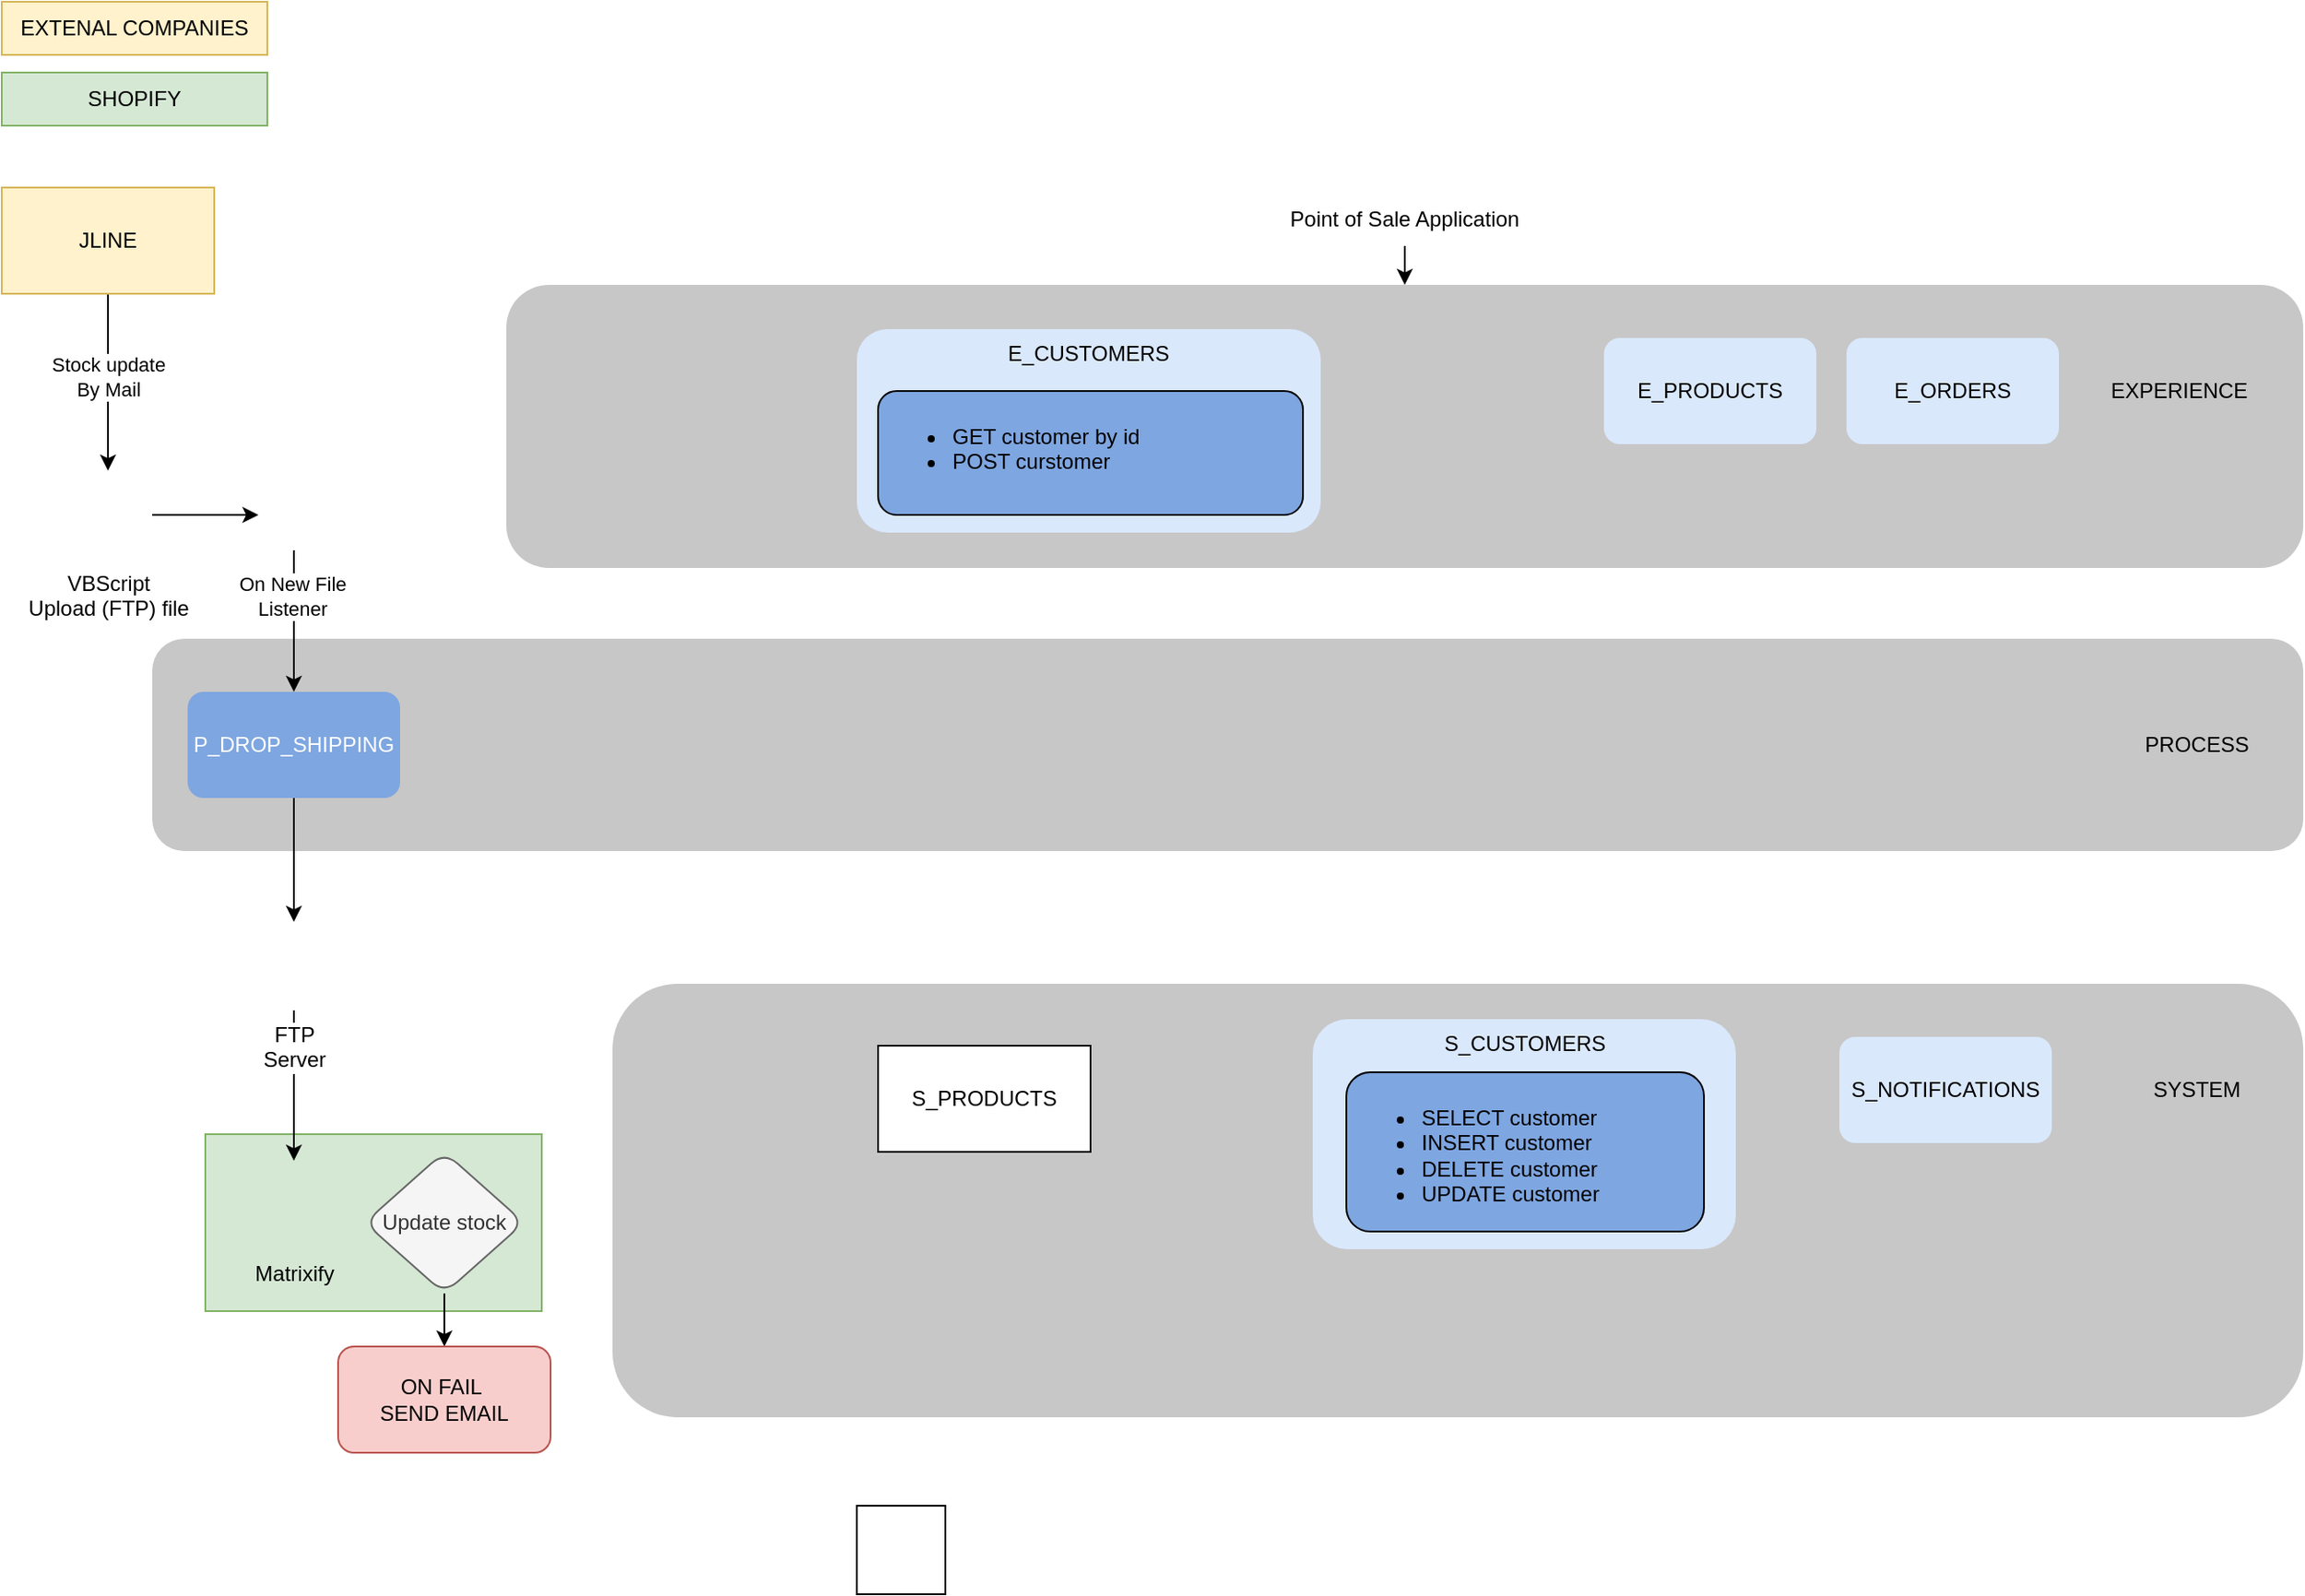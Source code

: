 <mxfile version="15.6.2" type="github">
  <diagram id="kQYQ7ZY42pBOONnznJGe" name="Page-1">
    <mxGraphModel dx="1837" dy="957" grid="1" gridSize="10" guides="1" tooltips="1" connect="1" arrows="1" fold="1" page="1" pageScale="1" pageWidth="850" pageHeight="1100" math="0" shadow="0">
      <root>
        <mxCell id="0" />
        <mxCell id="1" parent="0" />
        <mxCell id="GL0h9EJTpY5fYc8BiBwz-1" value="" style="rounded=1;whiteSpace=wrap;html=1;strokeColor=none;fillColor=#C7C7C7;" vertex="1" parent="1">
          <mxGeometry x="390" y="575" width="955" height="245" as="geometry" />
        </mxCell>
        <mxCell id="ZSADZLsk4UOC9W3OqM0E-66" value="" style="rounded=1;whiteSpace=wrap;html=1;strokeColor=none;fillColor=#C7C7C7;" parent="1" vertex="1">
          <mxGeometry x="330" y="180" width="1015" height="160" as="geometry" />
        </mxCell>
        <mxCell id="ZSADZLsk4UOC9W3OqM0E-60" value="" style="rounded=0;whiteSpace=wrap;html=1;strokeColor=#82b366;fillColor=#d5e8d4;" parent="1" vertex="1">
          <mxGeometry x="160" y="660" width="190" height="100" as="geometry" />
        </mxCell>
        <mxCell id="ZSADZLsk4UOC9W3OqM0E-17" value="EXPERIENCE" style="text;html=1;strokeColor=none;fillColor=none;align=center;verticalAlign=middle;whiteSpace=wrap;rounded=0;" parent="1" vertex="1">
          <mxGeometry x="1225" y="225" width="100" height="30" as="geometry" />
        </mxCell>
        <mxCell id="ZSADZLsk4UOC9W3OqM0E-18" value="" style="group" parent="1" vertex="1" connectable="0">
          <mxGeometry x="767" y="90" width="141" height="80" as="geometry" />
        </mxCell>
        <mxCell id="ZSADZLsk4UOC9W3OqM0E-14" value="" style="shape=image;html=1;verticalAlign=top;verticalLabelPosition=bottom;labelBackgroundColor=#ffffff;imageAspect=0;aspect=fixed;image=https://cdn4.iconfinder.com/data/icons/essential-3/32/368-Computer-128.png;strokeColor=default;" parent="ZSADZLsk4UOC9W3OqM0E-18" vertex="1">
          <mxGeometry x="51.5" width="38" height="38" as="geometry" />
        </mxCell>
        <mxCell id="ZSADZLsk4UOC9W3OqM0E-15" value="Point of Sale Application" style="text;html=1;strokeColor=none;fillColor=none;align=center;verticalAlign=middle;whiteSpace=wrap;rounded=0;" parent="ZSADZLsk4UOC9W3OqM0E-18" vertex="1">
          <mxGeometry y="38" width="141" height="30" as="geometry" />
        </mxCell>
        <mxCell id="ZSADZLsk4UOC9W3OqM0E-20" value="E_CUSTOMERS" style="rounded=1;whiteSpace=wrap;html=1;strokeColor=none;fillColor=#dae8fc;verticalAlign=top;" parent="1" vertex="1">
          <mxGeometry x="528" y="205" width="262" height="115" as="geometry" />
        </mxCell>
        <mxCell id="ZSADZLsk4UOC9W3OqM0E-21" value="E_PRODUCTS" style="rounded=1;whiteSpace=wrap;html=1;strokeColor=none;fillColor=#dae8fc;" parent="1" vertex="1">
          <mxGeometry x="950" y="210" width="120" height="60" as="geometry" />
        </mxCell>
        <mxCell id="ZSADZLsk4UOC9W3OqM0E-22" value="E_ORDERS" style="rounded=1;whiteSpace=wrap;html=1;strokeColor=none;fillColor=#dae8fc;" parent="1" vertex="1">
          <mxGeometry x="1087" y="210" width="120" height="60" as="geometry" />
        </mxCell>
        <mxCell id="ZSADZLsk4UOC9W3OqM0E-23" value="" style="rounded=1;whiteSpace=wrap;html=1;strokeColor=none;fillColor=#C7C7C7;" parent="1" vertex="1">
          <mxGeometry x="130" y="380" width="1215" height="120" as="geometry" />
        </mxCell>
        <mxCell id="ZSADZLsk4UOC9W3OqM0E-24" value="PROCESS" style="text;html=1;strokeColor=none;fillColor=none;align=center;verticalAlign=middle;whiteSpace=wrap;rounded=0;" parent="1" vertex="1">
          <mxGeometry x="1235" y="425" width="100" height="30" as="geometry" />
        </mxCell>
        <mxCell id="ZSADZLsk4UOC9W3OqM0E-26" value="SYSTEM" style="text;html=1;strokeColor=none;fillColor=none;align=center;verticalAlign=middle;whiteSpace=wrap;rounded=0;" parent="1" vertex="1">
          <mxGeometry x="1235" y="620" width="100" height="30" as="geometry" />
        </mxCell>
        <mxCell id="ZSADZLsk4UOC9W3OqM0E-27" value="S_NOTIFICATIONS" style="rounded=1;whiteSpace=wrap;html=1;strokeColor=none;fillColor=#dae8fc;" parent="1" vertex="1">
          <mxGeometry x="1083" y="605" width="120" height="60" as="geometry" />
        </mxCell>
        <mxCell id="ZSADZLsk4UOC9W3OqM0E-28" value="" style="shape=image;html=1;verticalAlign=top;verticalLabelPosition=bottom;labelBackgroundColor=#ffffff;imageAspect=0;aspect=fixed;image=https://cdn4.iconfinder.com/data/icons/logos-and-brands/512/306_Slack_logo-128.png;strokeColor=default;" parent="1" vertex="1">
          <mxGeometry x="1060" y="870" width="50" height="50" as="geometry" />
        </mxCell>
        <mxCell id="ZSADZLsk4UOC9W3OqM0E-31" value="" style="shape=image;html=1;verticalAlign=top;verticalLabelPosition=bottom;labelBackgroundColor=#ffffff;imageAspect=0;aspect=fixed;image=https://cdn3.iconfinder.com/data/icons/popular-services-brands-vol-2/512/shopify-128.png;strokeColor=default;" parent="1" vertex="1">
          <mxGeometry x="690" y="870" width="50" height="50" as="geometry" />
        </mxCell>
        <mxCell id="ZSADZLsk4UOC9W3OqM0E-32" value="S_PRODUCTS" style="rounded=0;whiteSpace=wrap;html=1;strokeColor=default;" parent="1" vertex="1">
          <mxGeometry x="540" y="610" width="120" height="60" as="geometry" />
        </mxCell>
        <mxCell id="ZSADZLsk4UOC9W3OqM0E-37" value="" style="shape=image;html=1;verticalAlign=top;verticalLabelPosition=bottom;labelBackgroundColor=#ffffff;imageAspect=0;aspect=fixed;image=https://cdn4.iconfinder.com/data/icons/logos-3/181/MySQL-128.png;strokeColor=default;imageBorder=default;" parent="1" vertex="1">
          <mxGeometry x="528" y="870" width="50" height="50" as="geometry" />
        </mxCell>
        <mxCell id="ZSADZLsk4UOC9W3OqM0E-41" value="" style="shape=image;html=1;verticalAlign=top;verticalLabelPosition=bottom;labelBackgroundColor=#ffffff;imageAspect=0;aspect=fixed;image=https://cdn4.iconfinder.com/data/icons/social-media-logos-6/512/74-outlook-128.png;strokeColor=default;" parent="1" vertex="1">
          <mxGeometry x="1170" y="870" width="50" height="50" as="geometry" />
        </mxCell>
        <mxCell id="ZSADZLsk4UOC9W3OqM0E-46" style="edgeStyle=orthogonalEdgeStyle;rounded=0;orthogonalLoop=1;jettySize=auto;html=1;exitX=0.5;exitY=1;exitDx=0;exitDy=0;entryX=0.5;entryY=0;entryDx=0;entryDy=0;" parent="1" source="ZSADZLsk4UOC9W3OqM0E-43" target="ZSADZLsk4UOC9W3OqM0E-44" edge="1">
          <mxGeometry relative="1" as="geometry" />
        </mxCell>
        <mxCell id="ZSADZLsk4UOC9W3OqM0E-43" value="P_DROP_SHIPPING" style="rounded=1;whiteSpace=wrap;html=1;strokeColor=none;fillColor=#7EA6E0;fontColor=#FFFFFF;" parent="1" vertex="1">
          <mxGeometry x="150" y="410" width="120" height="60" as="geometry" />
        </mxCell>
        <mxCell id="ZSADZLsk4UOC9W3OqM0E-59" style="edgeStyle=orthogonalEdgeStyle;rounded=0;orthogonalLoop=1;jettySize=auto;html=1;entryX=0.5;entryY=0;entryDx=0;entryDy=0;fontColor=#FFFFFF;" parent="1" source="ZSADZLsk4UOC9W3OqM0E-44" target="ZSADZLsk4UOC9W3OqM0E-58" edge="1">
          <mxGeometry relative="1" as="geometry" />
        </mxCell>
        <mxCell id="ZSADZLsk4UOC9W3OqM0E-44" value="FTP &lt;br&gt;Server" style="shape=image;html=1;verticalAlign=top;verticalLabelPosition=bottom;labelBackgroundColor=#ffffff;imageAspect=0;aspect=fixed;image=https://cdn4.iconfinder.com/data/icons/logos-brands-5/24/digitalocean-128.png;strokeColor=default;" parent="1" vertex="1">
          <mxGeometry x="185" y="540" width="50" height="50" as="geometry" />
        </mxCell>
        <mxCell id="ZSADZLsk4UOC9W3OqM0E-55" style="edgeStyle=orthogonalEdgeStyle;rounded=0;orthogonalLoop=1;jettySize=auto;html=1;entryX=0.5;entryY=0;entryDx=0;entryDy=0;exitX=0.5;exitY=1;exitDx=0;exitDy=0;" parent="1" source="ZSADZLsk4UOC9W3OqM0E-57" target="ZSADZLsk4UOC9W3OqM0E-43" edge="1">
          <mxGeometry relative="1" as="geometry">
            <mxPoint x="260" y="345" as="sourcePoint" />
          </mxGeometry>
        </mxCell>
        <mxCell id="ZSADZLsk4UOC9W3OqM0E-56" value="On New File&lt;br&gt;Listener" style="edgeLabel;html=1;align=center;verticalAlign=middle;resizable=0;points=[];" parent="ZSADZLsk4UOC9W3OqM0E-55" vertex="1" connectable="0">
          <mxGeometry x="-0.351" y="-1" relative="1" as="geometry">
            <mxPoint as="offset" />
          </mxGeometry>
        </mxCell>
        <mxCell id="ZSADZLsk4UOC9W3OqM0E-49" value="EXTENAL COMPANIES" style="text;html=1;strokeColor=#d6b656;fillColor=#fff2cc;align=center;verticalAlign=middle;whiteSpace=wrap;rounded=0;" parent="1" vertex="1">
          <mxGeometry x="45" y="20" width="150" height="30" as="geometry" />
        </mxCell>
        <mxCell id="ZSADZLsk4UOC9W3OqM0E-51" style="edgeStyle=orthogonalEdgeStyle;rounded=0;orthogonalLoop=1;jettySize=auto;html=1;exitX=0.5;exitY=1;exitDx=0;exitDy=0;entryX=0.5;entryY=0;entryDx=0;entryDy=0;" parent="1" source="ZSADZLsk4UOC9W3OqM0E-50" target="ZSADZLsk4UOC9W3OqM0E-53" edge="1">
          <mxGeometry relative="1" as="geometry" />
        </mxCell>
        <mxCell id="ZSADZLsk4UOC9W3OqM0E-52" value="Stock update&lt;br&gt;By Mail" style="edgeLabel;html=1;align=center;verticalAlign=middle;resizable=0;points=[];" parent="ZSADZLsk4UOC9W3OqM0E-51" vertex="1" connectable="0">
          <mxGeometry x="-0.258" relative="1" as="geometry">
            <mxPoint y="10" as="offset" />
          </mxGeometry>
        </mxCell>
        <mxCell id="ZSADZLsk4UOC9W3OqM0E-50" value="JLINE" style="rounded=0;whiteSpace=wrap;html=1;strokeColor=#d6b656;fillColor=#fff2cc;" parent="1" vertex="1">
          <mxGeometry x="45" y="125" width="120" height="60" as="geometry" />
        </mxCell>
        <mxCell id="ZSADZLsk4UOC9W3OqM0E-64" style="edgeStyle=orthogonalEdgeStyle;rounded=0;orthogonalLoop=1;jettySize=auto;html=1;exitX=1;exitY=0.5;exitDx=0;exitDy=0;fontColor=#000000;" parent="1" source="ZSADZLsk4UOC9W3OqM0E-53" target="ZSADZLsk4UOC9W3OqM0E-57" edge="1">
          <mxGeometry relative="1" as="geometry" />
        </mxCell>
        <mxCell id="ZSADZLsk4UOC9W3OqM0E-53" value="VBScript &lt;br&gt;Upload (FTP) file" style="shape=image;html=1;verticalAlign=top;verticalLabelPosition=bottom;labelBackgroundColor=#ffffff;imageAspect=0;aspect=fixed;image=https://cdn3.iconfinder.com/data/icons/humano2/128x128/mimetypes/application-x-executable-script.png;strokeColor=default;" parent="1" vertex="1">
          <mxGeometry x="80" y="285" width="50" height="50" as="geometry" />
        </mxCell>
        <mxCell id="ZSADZLsk4UOC9W3OqM0E-57" value="" style="shape=image;html=1;verticalAlign=top;verticalLabelPosition=bottom;labelBackgroundColor=#ffffff;imageAspect=0;aspect=fixed;image=https://cdn0.iconfinder.com/data/icons/common-file-extensions-audio-documents/24/ext_csv-128.png;strokeColor=default;" parent="1" vertex="1">
          <mxGeometry x="190" y="290" width="40" height="40" as="geometry" />
        </mxCell>
        <mxCell id="ZSADZLsk4UOC9W3OqM0E-58" value="Matrixify" style="shape=image;html=1;verticalAlign=top;verticalLabelPosition=bottom;labelBackgroundColor=none;imageAspect=0;aspect=fixed;image=https://cdn1.iconfinder.com/data/icons/material-core/23/extension-128.png;rounded=1;fontColor=#000000;strokeColor=default;fillColor=#7EA6E0;" parent="1" vertex="1">
          <mxGeometry x="185" y="675" width="50" height="50" as="geometry" />
        </mxCell>
        <mxCell id="ZSADZLsk4UOC9W3OqM0E-63" value="" style="edgeStyle=orthogonalEdgeStyle;rounded=0;orthogonalLoop=1;jettySize=auto;html=1;fontColor=#000000;" parent="1" source="ZSADZLsk4UOC9W3OqM0E-61" target="ZSADZLsk4UOC9W3OqM0E-62" edge="1">
          <mxGeometry relative="1" as="geometry" />
        </mxCell>
        <mxCell id="ZSADZLsk4UOC9W3OqM0E-61" value="Update stock" style="rhombus;whiteSpace=wrap;html=1;rounded=1;fontColor=#333333;strokeColor=#666666;fillColor=#f5f5f5;" parent="1" vertex="1">
          <mxGeometry x="250" y="670" width="90" height="80" as="geometry" />
        </mxCell>
        <mxCell id="ZSADZLsk4UOC9W3OqM0E-62" value="ON FAIL&amp;nbsp;&lt;br&gt;SEND EMAIL" style="rounded=1;whiteSpace=wrap;html=1;strokeColor=#b85450;fillColor=#f8cecc;" parent="1" vertex="1">
          <mxGeometry x="235" y="780" width="120" height="60" as="geometry" />
        </mxCell>
        <mxCell id="ZSADZLsk4UOC9W3OqM0E-65" value="SHOPIFY" style="text;html=1;strokeColor=#82b366;fillColor=#d5e8d4;align=center;verticalAlign=middle;whiteSpace=wrap;rounded=0;" parent="1" vertex="1">
          <mxGeometry x="45" y="60" width="150" height="30" as="geometry" />
        </mxCell>
        <mxCell id="ZSADZLsk4UOC9W3OqM0E-68" style="edgeStyle=orthogonalEdgeStyle;rounded=0;orthogonalLoop=1;jettySize=auto;html=1;fontColor=#000000;" parent="1" source="ZSADZLsk4UOC9W3OqM0E-15" target="ZSADZLsk4UOC9W3OqM0E-66" edge="1">
          <mxGeometry relative="1" as="geometry" />
        </mxCell>
        <mxCell id="GL0h9EJTpY5fYc8BiBwz-5" value="&lt;ul&gt;&lt;li&gt;GET customer by id&lt;/li&gt;&lt;li&gt;POST curstomer&lt;/li&gt;&lt;/ul&gt;" style="rounded=1;whiteSpace=wrap;html=1;labelBackgroundColor=none;fontColor=#000000;strokeColor=default;fillColor=#7EA6E0;align=left;verticalAlign=top;" vertex="1" parent="1">
          <mxGeometry x="540" y="240" width="240" height="70" as="geometry" />
        </mxCell>
        <mxCell id="GL0h9EJTpY5fYc8BiBwz-7" value="S_CUSTOMERS" style="rounded=1;whiteSpace=wrap;html=1;strokeColor=none;fillColor=#dae8fc;verticalAlign=top;" vertex="1" parent="1">
          <mxGeometry x="785.5" y="595" width="239" height="130" as="geometry" />
        </mxCell>
        <mxCell id="GL0h9EJTpY5fYc8BiBwz-8" value="&lt;ul&gt;&lt;li&gt;SELECT customer&lt;/li&gt;&lt;li&gt;INSERT customer&lt;br&gt;&lt;/li&gt;&lt;li&gt;DELETE customer&lt;br&gt;&lt;/li&gt;&lt;li&gt;UPDATE customer&lt;/li&gt;&lt;/ul&gt;" style="rounded=1;whiteSpace=wrap;html=1;labelBackgroundColor=none;fontColor=#000000;strokeColor=default;fillColor=#7EA6E0;align=left;verticalAlign=top;" vertex="1" parent="1">
          <mxGeometry x="804.5" y="625" width="202" height="90" as="geometry" />
        </mxCell>
      </root>
    </mxGraphModel>
  </diagram>
</mxfile>
